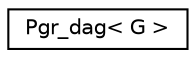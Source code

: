 digraph "Graphical Class Hierarchy"
{
  edge [fontname="Helvetica",fontsize="10",labelfontname="Helvetica",labelfontsize="10"];
  node [fontname="Helvetica",fontsize="10",shape=record];
  rankdir="LR";
  Node1 [label="Pgr_dag\< G \>",height=0.2,width=0.4,color="black", fillcolor="white", style="filled",URL="$classPgr__dag.html"];
}
